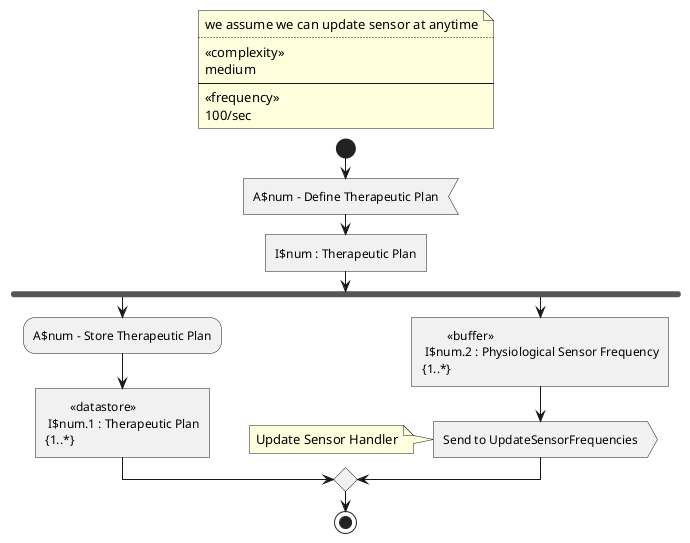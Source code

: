 @startuml define_therapeutic_plan

!$num = 1

floating note
we assume we can update sensor at anytime
....
<<complexity>>
medium
----
<<frequency>>
100/sec
end note

start
:A$num - Define Therapeutic Plan; <<input>>
:I$num : Therapeutic Plan; <<task>>
!$num = $num + 1

fork
  :A$num - Store Therapeutic Plan;
  :\t<<datastore>>\n I$num.1 : Therapeutic Plan\n{1..*}; <<task>>
fork again
  :\t<<buffer>>\n I$num.2 : Physiological Sensor Frequency\n{1..*}; <<task>>

  :Send to UpdateSensorFrequencies; <<output>>
  note left
  Update Sensor Handler
  end note
end merge

stop

@enduml
